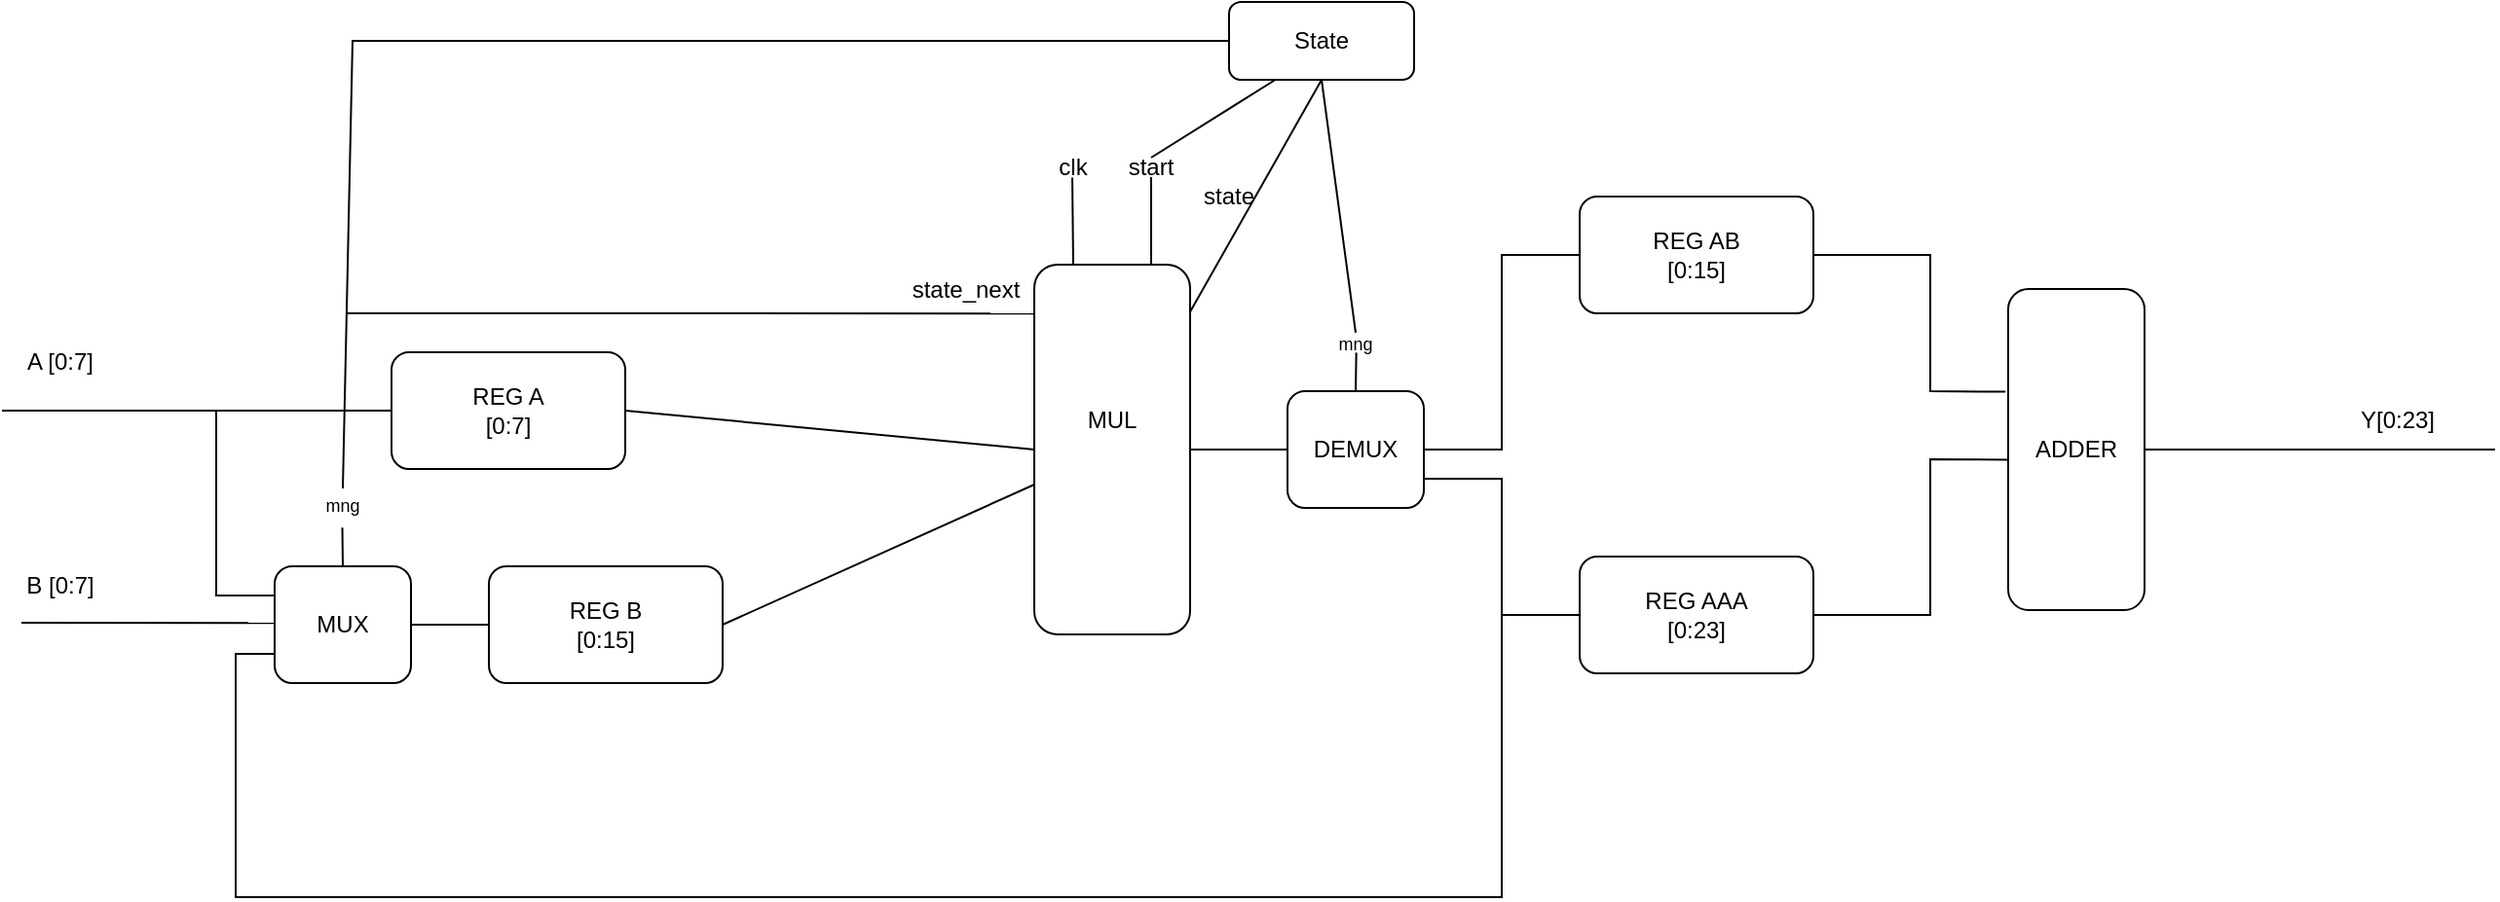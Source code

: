 <mxfile version="24.0.4" type="device">
  <diagram name="Страница — 1" id="pIH_gM4bzzfKMZtcR0t7">
    <mxGraphModel dx="2705" dy="1108" grid="1" gridSize="10" guides="1" tooltips="1" connect="1" arrows="1" fold="1" page="1" pageScale="1" pageWidth="827" pageHeight="1169" math="0" shadow="0">
      <root>
        <mxCell id="0" />
        <mxCell id="1" parent="0" />
        <mxCell id="zxTre6GYapRcSWn1uz2c-5" value="" style="rounded=1;whiteSpace=wrap;html=1;" parent="1" vertex="1">
          <mxGeometry x="170" y="480" width="120" height="60" as="geometry" />
        </mxCell>
        <mxCell id="zxTre6GYapRcSWn1uz2c-6" value="" style="rounded=1;whiteSpace=wrap;html=1;" parent="1" vertex="1">
          <mxGeometry x="220" y="590" width="120" height="60" as="geometry" />
        </mxCell>
        <mxCell id="zxTre6GYapRcSWn1uz2c-7" value="" style="rounded=1;whiteSpace=wrap;html=1;" parent="1" vertex="1">
          <mxGeometry x="110" y="590" width="70" height="60" as="geometry" />
        </mxCell>
        <mxCell id="zxTre6GYapRcSWn1uz2c-8" value="" style="rounded=1;whiteSpace=wrap;html=1;" parent="1" vertex="1">
          <mxGeometry x="630" y="500" width="70" height="60" as="geometry" />
        </mxCell>
        <mxCell id="zxTre6GYapRcSWn1uz2c-9" value="" style="rounded=1;whiteSpace=wrap;html=1;" parent="1" vertex="1">
          <mxGeometry x="780" y="400" width="120" height="60" as="geometry" />
        </mxCell>
        <mxCell id="zxTre6GYapRcSWn1uz2c-10" value="" style="rounded=1;whiteSpace=wrap;html=1;" parent="1" vertex="1">
          <mxGeometry x="780" y="585" width="120" height="60" as="geometry" />
        </mxCell>
        <mxCell id="zxTre6GYapRcSWn1uz2c-11" value="" style="rounded=1;whiteSpace=wrap;html=1;" parent="1" vertex="1">
          <mxGeometry x="500" y="435" width="80" height="190" as="geometry" />
        </mxCell>
        <mxCell id="zxTre6GYapRcSWn1uz2c-13" value="" style="rounded=1;whiteSpace=wrap;html=1;" parent="1" vertex="1">
          <mxGeometry x="1000" y="447.5" width="70" height="165" as="geometry" />
        </mxCell>
        <mxCell id="zxTre6GYapRcSWn1uz2c-14" value="" style="endArrow=none;html=1;rounded=0;entryX=1;entryY=0.5;entryDx=0;entryDy=0;exitX=0;exitY=0.5;exitDx=0;exitDy=0;" parent="1" source="zxTre6GYapRcSWn1uz2c-8" target="zxTre6GYapRcSWn1uz2c-11" edge="1">
          <mxGeometry width="50" height="50" relative="1" as="geometry">
            <mxPoint x="270" y="670" as="sourcePoint" />
            <mxPoint x="320" y="620" as="targetPoint" />
          </mxGeometry>
        </mxCell>
        <mxCell id="zxTre6GYapRcSWn1uz2c-16" value="" style="endArrow=none;html=1;rounded=0;entryX=1;entryY=0.5;entryDx=0;entryDy=0;exitX=0;exitY=0.5;exitDx=0;exitDy=0;" parent="1" source="zxTre6GYapRcSWn1uz2c-9" target="zxTre6GYapRcSWn1uz2c-8" edge="1">
          <mxGeometry width="50" height="50" relative="1" as="geometry">
            <mxPoint x="270" y="670" as="sourcePoint" />
            <mxPoint x="320" y="620" as="targetPoint" />
            <Array as="points">
              <mxPoint x="740" y="430" />
              <mxPoint x="740" y="530" />
            </Array>
          </mxGeometry>
        </mxCell>
        <mxCell id="zxTre6GYapRcSWn1uz2c-18" value="" style="endArrow=none;html=1;rounded=0;entryX=0;entryY=0.5;entryDx=0;entryDy=0;exitX=1;exitY=0.75;exitDx=0;exitDy=0;" parent="1" source="zxTre6GYapRcSWn1uz2c-8" target="zxTre6GYapRcSWn1uz2c-10" edge="1">
          <mxGeometry width="50" height="50" relative="1" as="geometry">
            <mxPoint x="270" y="670" as="sourcePoint" />
            <mxPoint x="320" y="620" as="targetPoint" />
            <Array as="points">
              <mxPoint x="740" y="545" />
              <mxPoint x="740" y="615" />
            </Array>
          </mxGeometry>
        </mxCell>
        <mxCell id="zxTre6GYapRcSWn1uz2c-19" value="" style="endArrow=none;html=1;rounded=0;entryX=1;entryY=0.5;entryDx=0;entryDy=0;" parent="1" target="zxTre6GYapRcSWn1uz2c-13" edge="1">
          <mxGeometry width="50" height="50" relative="1" as="geometry">
            <mxPoint x="1250" y="530" as="sourcePoint" />
            <mxPoint x="320" y="620" as="targetPoint" />
          </mxGeometry>
        </mxCell>
        <mxCell id="zxTre6GYapRcSWn1uz2c-20" value="" style="endArrow=none;html=1;rounded=0;entryX=0;entryY=0.5;entryDx=0;entryDy=0;" parent="1" target="zxTre6GYapRcSWn1uz2c-5" edge="1">
          <mxGeometry width="50" height="50" relative="1" as="geometry">
            <mxPoint x="-30" y="510" as="sourcePoint" />
            <mxPoint x="320" y="620" as="targetPoint" />
          </mxGeometry>
        </mxCell>
        <mxCell id="zxTre6GYapRcSWn1uz2c-21" value="" style="endArrow=none;html=1;rounded=0;entryX=0;entryY=0.5;entryDx=0;entryDy=0;" parent="1" edge="1">
          <mxGeometry width="50" height="50" relative="1" as="geometry">
            <mxPoint x="-20" y="619" as="sourcePoint" />
            <mxPoint x="110" y="619.09" as="targetPoint" />
          </mxGeometry>
        </mxCell>
        <mxCell id="zxTre6GYapRcSWn1uz2c-22" value="" style="endArrow=none;html=1;rounded=0;entryX=0;entryY=0.5;entryDx=0;entryDy=0;exitX=1;exitY=0.5;exitDx=0;exitDy=0;" parent="1" source="zxTre6GYapRcSWn1uz2c-7" target="zxTre6GYapRcSWn1uz2c-6" edge="1">
          <mxGeometry width="50" height="50" relative="1" as="geometry">
            <mxPoint x="270" y="670" as="sourcePoint" />
            <mxPoint x="320" y="620" as="targetPoint" />
          </mxGeometry>
        </mxCell>
        <mxCell id="zxTre6GYapRcSWn1uz2c-23" value="" style="endArrow=none;html=1;rounded=0;entryX=1;entryY=0.5;entryDx=0;entryDy=0;" parent="1" source="zxTre6GYapRcSWn1uz2c-11" target="zxTre6GYapRcSWn1uz2c-6" edge="1">
          <mxGeometry width="50" height="50" relative="1" as="geometry">
            <mxPoint x="270" y="670" as="sourcePoint" />
            <mxPoint x="320" y="620" as="targetPoint" />
          </mxGeometry>
        </mxCell>
        <mxCell id="zxTre6GYapRcSWn1uz2c-24" value="" style="endArrow=none;html=1;rounded=0;entryX=1;entryY=0.5;entryDx=0;entryDy=0;exitX=0;exitY=0.5;exitDx=0;exitDy=0;" parent="1" source="zxTre6GYapRcSWn1uz2c-11" target="zxTre6GYapRcSWn1uz2c-5" edge="1">
          <mxGeometry width="50" height="50" relative="1" as="geometry">
            <mxPoint x="510" y="558" as="sourcePoint" />
            <mxPoint x="350" y="630" as="targetPoint" />
          </mxGeometry>
        </mxCell>
        <mxCell id="zxTre6GYapRcSWn1uz2c-27" value="" style="endArrow=none;html=1;rounded=0;entryX=1;entryY=0.5;entryDx=0;entryDy=0;exitX=-0.004;exitY=0.532;exitDx=0;exitDy=0;exitPerimeter=0;" parent="1" source="zxTre6GYapRcSWn1uz2c-13" target="zxTre6GYapRcSWn1uz2c-10" edge="1">
          <mxGeometry width="50" height="50" relative="1" as="geometry">
            <mxPoint x="1000" y="535" as="sourcePoint" />
            <mxPoint x="920" y="635" as="targetPoint" />
            <Array as="points">
              <mxPoint x="960" y="535" />
              <mxPoint x="960" y="615" />
            </Array>
          </mxGeometry>
        </mxCell>
        <mxCell id="zxTre6GYapRcSWn1uz2c-28" value="" style="endArrow=none;html=1;rounded=0;entryX=-0.02;entryY=0.32;entryDx=0;entryDy=0;exitX=1;exitY=0.75;exitDx=0;exitDy=0;entryPerimeter=0;" parent="1" target="zxTre6GYapRcSWn1uz2c-13" edge="1">
          <mxGeometry width="50" height="50" relative="1" as="geometry">
            <mxPoint x="900" y="430" as="sourcePoint" />
            <mxPoint x="980" y="500" as="targetPoint" />
            <Array as="points">
              <mxPoint x="960" y="430" />
              <mxPoint x="960" y="500" />
            </Array>
          </mxGeometry>
        </mxCell>
        <mxCell id="zxTre6GYapRcSWn1uz2c-30" value="" style="endArrow=none;html=1;rounded=0;exitX=0;exitY=0.75;exitDx=0;exitDy=0;" parent="1" source="zxTre6GYapRcSWn1uz2c-7" edge="1">
          <mxGeometry width="50" height="50" relative="1" as="geometry">
            <mxPoint x="110" y="635" as="sourcePoint" />
            <mxPoint x="740" y="610" as="targetPoint" />
            <Array as="points">
              <mxPoint x="90" y="635" />
              <mxPoint x="90" y="760" />
              <mxPoint x="740" y="760" />
            </Array>
          </mxGeometry>
        </mxCell>
        <mxCell id="zxTre6GYapRcSWn1uz2c-32" value="" style="endArrow=none;html=1;rounded=0;exitX=0.5;exitY=0;exitDx=0;exitDy=0;entryX=0.097;entryY=0.484;entryDx=0;entryDy=0;entryPerimeter=0;" parent="1" source="zxTre6GYapRcSWn1uz2c-7" edge="1">
          <mxGeometry width="50" height="50" relative="1" as="geometry">
            <mxPoint x="130" y="580" as="sourcePoint" />
            <mxPoint x="144.76" y="570.08" as="targetPoint" />
          </mxGeometry>
        </mxCell>
        <mxCell id="zxTre6GYapRcSWn1uz2c-34" value="" style="endArrow=none;html=1;rounded=0;exitX=0.5;exitY=0;exitDx=0;exitDy=0;entryX=0.579;entryY=0.339;entryDx=0;entryDy=0;entryPerimeter=0;" parent="1" source="zxTre6GYapRcSWn1uz2c-8" edge="1">
          <mxGeometry width="50" height="50" relative="1" as="geometry">
            <mxPoint x="155" y="600" as="sourcePoint" />
            <mxPoint x="665.32" y="480.18" as="targetPoint" />
          </mxGeometry>
        </mxCell>
        <mxCell id="zxTre6GYapRcSWn1uz2c-35" value="" style="endArrow=none;html=1;rounded=0;entryX=0.25;entryY=0;entryDx=0;entryDy=0;exitX=0.444;exitY=0.194;exitDx=0;exitDy=0;exitPerimeter=0;" parent="1" target="zxTre6GYapRcSWn1uz2c-11" edge="1">
          <mxGeometry width="50" height="50" relative="1" as="geometry">
            <mxPoint x="519.52" y="390.28" as="sourcePoint" />
            <mxPoint x="400" y="430" as="targetPoint" />
          </mxGeometry>
        </mxCell>
        <mxCell id="zxTre6GYapRcSWn1uz2c-36" value="" style="endArrow=none;html=1;rounded=0;entryX=0.25;entryY=0;entryDx=0;entryDy=0;exitX=0.444;exitY=0.194;exitDx=0;exitDy=0;exitPerimeter=0;" parent="1" edge="1">
          <mxGeometry width="50" height="50" relative="1" as="geometry">
            <mxPoint x="560" y="390" as="sourcePoint" />
            <mxPoint x="560" y="435" as="targetPoint" />
          </mxGeometry>
        </mxCell>
        <mxCell id="zxTre6GYapRcSWn1uz2c-37" value="MUL" style="text;html=1;align=center;verticalAlign=middle;whiteSpace=wrap;rounded=0;" parent="1" vertex="1">
          <mxGeometry x="510" y="500" width="60" height="30" as="geometry" />
        </mxCell>
        <mxCell id="zxTre6GYapRcSWn1uz2c-38" value="DEMUX" style="text;html=1;align=center;verticalAlign=middle;whiteSpace=wrap;rounded=0;" parent="1" vertex="1">
          <mxGeometry x="635" y="515" width="60" height="30" as="geometry" />
        </mxCell>
        <mxCell id="zxTre6GYapRcSWn1uz2c-39" value="MUX" style="text;html=1;align=center;verticalAlign=middle;whiteSpace=wrap;rounded=0;" parent="1" vertex="1">
          <mxGeometry x="115" y="605" width="60" height="30" as="geometry" />
        </mxCell>
        <mxCell id="zxTre6GYapRcSWn1uz2c-40" value="" style="endArrow=none;html=1;rounded=0;entryX=0;entryY=0.25;entryDx=0;entryDy=0;" parent="1" target="zxTre6GYapRcSWn1uz2c-7" edge="1">
          <mxGeometry width="50" height="50" relative="1" as="geometry">
            <mxPoint x="80" y="510" as="sourcePoint" />
            <mxPoint x="400" y="430" as="targetPoint" />
            <Array as="points">
              <mxPoint x="80" y="605" />
            </Array>
          </mxGeometry>
        </mxCell>
        <mxCell id="zxTre6GYapRcSWn1uz2c-41" value="&lt;font style=&quot;font-size: 9px;&quot;&gt;mng&lt;/font&gt;" style="text;html=1;align=center;verticalAlign=middle;whiteSpace=wrap;rounded=0;" parent="1" vertex="1">
          <mxGeometry x="115" y="550" width="60" height="15" as="geometry" />
        </mxCell>
        <mxCell id="zxTre6GYapRcSWn1uz2c-42" value="&lt;font style=&quot;font-size: 9px;&quot;&gt;mng&lt;/font&gt;" style="text;html=1;align=center;verticalAlign=middle;whiteSpace=wrap;rounded=0;" parent="1" vertex="1">
          <mxGeometry x="635" y="470" width="60" height="10" as="geometry" />
        </mxCell>
        <mxCell id="zxTre6GYapRcSWn1uz2c-43" value="clk" style="text;html=1;align=center;verticalAlign=middle;whiteSpace=wrap;rounded=0;" parent="1" vertex="1">
          <mxGeometry x="490" y="370" width="60" height="30" as="geometry" />
        </mxCell>
        <mxCell id="zxTre6GYapRcSWn1uz2c-44" value="start" style="text;html=1;align=center;verticalAlign=middle;whiteSpace=wrap;rounded=0;" parent="1" vertex="1">
          <mxGeometry x="530" y="380" width="60" height="10" as="geometry" />
        </mxCell>
        <mxCell id="zxTre6GYapRcSWn1uz2c-45" value="REG A&lt;br&gt;[0:7]" style="text;html=1;align=center;verticalAlign=middle;whiteSpace=wrap;rounded=0;" parent="1" vertex="1">
          <mxGeometry x="200" y="495" width="60" height="30" as="geometry" />
        </mxCell>
        <mxCell id="zxTre6GYapRcSWn1uz2c-46" value="REG B&lt;br&gt;[0:15]" style="text;html=1;align=center;verticalAlign=middle;whiteSpace=wrap;rounded=0;" parent="1" vertex="1">
          <mxGeometry x="250" y="605" width="60" height="30" as="geometry" />
        </mxCell>
        <mxCell id="zxTre6GYapRcSWn1uz2c-47" value="B [0:7]" style="text;html=1;align=center;verticalAlign=middle;whiteSpace=wrap;rounded=0;" parent="1" vertex="1">
          <mxGeometry x="-30" y="585" width="60" height="30" as="geometry" />
        </mxCell>
        <mxCell id="zxTre6GYapRcSWn1uz2c-48" value="A [0:7]" style="text;html=1;align=center;verticalAlign=middle;whiteSpace=wrap;rounded=0;" parent="1" vertex="1">
          <mxGeometry x="-30" y="470" width="60" height="30" as="geometry" />
        </mxCell>
        <mxCell id="zxTre6GYapRcSWn1uz2c-49" value="REG AAA&lt;br&gt;[0:23]" style="text;html=1;align=center;verticalAlign=middle;whiteSpace=wrap;rounded=0;" parent="1" vertex="1">
          <mxGeometry x="810" y="600" width="60" height="30" as="geometry" />
        </mxCell>
        <mxCell id="zxTre6GYapRcSWn1uz2c-50" value="REG AB&lt;br&gt;[0:15]" style="text;html=1;align=center;verticalAlign=middle;whiteSpace=wrap;rounded=0;" parent="1" vertex="1">
          <mxGeometry x="810" y="415" width="60" height="30" as="geometry" />
        </mxCell>
        <mxCell id="zxTre6GYapRcSWn1uz2c-51" value="ADDER" style="text;html=1;align=center;verticalAlign=middle;whiteSpace=wrap;rounded=0;" parent="1" vertex="1">
          <mxGeometry x="1005" y="515" width="60" height="30" as="geometry" />
        </mxCell>
        <mxCell id="zxTre6GYapRcSWn1uz2c-52" value="Y[0:23]" style="text;html=1;align=center;verticalAlign=middle;whiteSpace=wrap;rounded=0;" parent="1" vertex="1">
          <mxGeometry x="1170" y="500" width="60" height="30" as="geometry" />
        </mxCell>
        <mxCell id="k30qHx_4KiSMYOBZk84a-1" value="State" style="rounded=1;whiteSpace=wrap;html=1;" vertex="1" parent="1">
          <mxGeometry x="600" y="300" width="95" height="40" as="geometry" />
        </mxCell>
        <mxCell id="k30qHx_4KiSMYOBZk84a-2" value="" style="endArrow=none;html=1;rounded=0;entryX=0.25;entryY=1;entryDx=0;entryDy=0;exitX=0.5;exitY=0;exitDx=0;exitDy=0;" edge="1" parent="1" source="zxTre6GYapRcSWn1uz2c-44" target="k30qHx_4KiSMYOBZk84a-1">
          <mxGeometry width="50" height="50" relative="1" as="geometry">
            <mxPoint x="570" y="560" as="sourcePoint" />
            <mxPoint x="620" y="510" as="targetPoint" />
          </mxGeometry>
        </mxCell>
        <mxCell id="k30qHx_4KiSMYOBZk84a-4" value="" style="endArrow=none;html=1;rounded=0;entryX=0.5;entryY=1;entryDx=0;entryDy=0;exitX=0.5;exitY=0;exitDx=0;exitDy=0;" edge="1" parent="1" source="zxTre6GYapRcSWn1uz2c-42" target="k30qHx_4KiSMYOBZk84a-1">
          <mxGeometry width="50" height="50" relative="1" as="geometry">
            <mxPoint x="550" y="480" as="sourcePoint" />
            <mxPoint x="600" y="430" as="targetPoint" />
          </mxGeometry>
        </mxCell>
        <mxCell id="k30qHx_4KiSMYOBZk84a-5" value="" style="endArrow=none;html=1;rounded=0;entryX=0;entryY=0.5;entryDx=0;entryDy=0;exitX=0.5;exitY=0;exitDx=0;exitDy=0;" edge="1" parent="1" source="zxTre6GYapRcSWn1uz2c-41" target="k30qHx_4KiSMYOBZk84a-1">
          <mxGeometry width="50" height="50" relative="1" as="geometry">
            <mxPoint x="510" y="530" as="sourcePoint" />
            <mxPoint x="560" y="480" as="targetPoint" />
            <Array as="points">
              <mxPoint x="150" y="320" />
            </Array>
          </mxGeometry>
        </mxCell>
        <mxCell id="k30qHx_4KiSMYOBZk84a-6" value="" style="endArrow=none;html=1;rounded=0;entryX=0.5;entryY=1;entryDx=0;entryDy=0;" edge="1" parent="1" source="zxTre6GYapRcSWn1uz2c-11" target="k30qHx_4KiSMYOBZk84a-1">
          <mxGeometry width="50" height="50" relative="1" as="geometry">
            <mxPoint x="370" y="530" as="sourcePoint" />
            <mxPoint x="420" y="480" as="targetPoint" />
          </mxGeometry>
        </mxCell>
        <mxCell id="k30qHx_4KiSMYOBZk84a-7" value="state" style="text;html=1;align=center;verticalAlign=middle;whiteSpace=wrap;rounded=0;" vertex="1" parent="1">
          <mxGeometry x="570" y="385" width="60" height="30" as="geometry" />
        </mxCell>
        <mxCell id="k30qHx_4KiSMYOBZk84a-10" value="" style="endArrow=none;html=1;rounded=0;entryX=0.033;entryY=0.132;entryDx=0;entryDy=0;entryPerimeter=0;" edge="1" parent="1">
          <mxGeometry width="50" height="50" relative="1" as="geometry">
            <mxPoint x="147.36" y="460" as="sourcePoint" />
            <mxPoint x="500.0" y="460.08" as="targetPoint" />
          </mxGeometry>
        </mxCell>
        <mxCell id="k30qHx_4KiSMYOBZk84a-11" value="state_next" style="text;html=1;align=center;verticalAlign=middle;whiteSpace=wrap;rounded=0;" vertex="1" parent="1">
          <mxGeometry x="440" y="435" width="50" height="25" as="geometry" />
        </mxCell>
      </root>
    </mxGraphModel>
  </diagram>
</mxfile>
